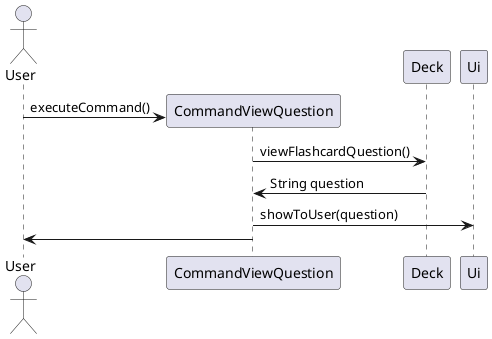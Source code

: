 @startuml
actor User
User -> CommandViewQuestion **: executeCommand()
CommandViewQuestion -> Deck: viewFlashcardQuestion()
Deck -> CommandViewQuestion: String question
CommandViewQuestion -> Ui: showToUser(question)


CommandViewQuestion -> User


@enduml